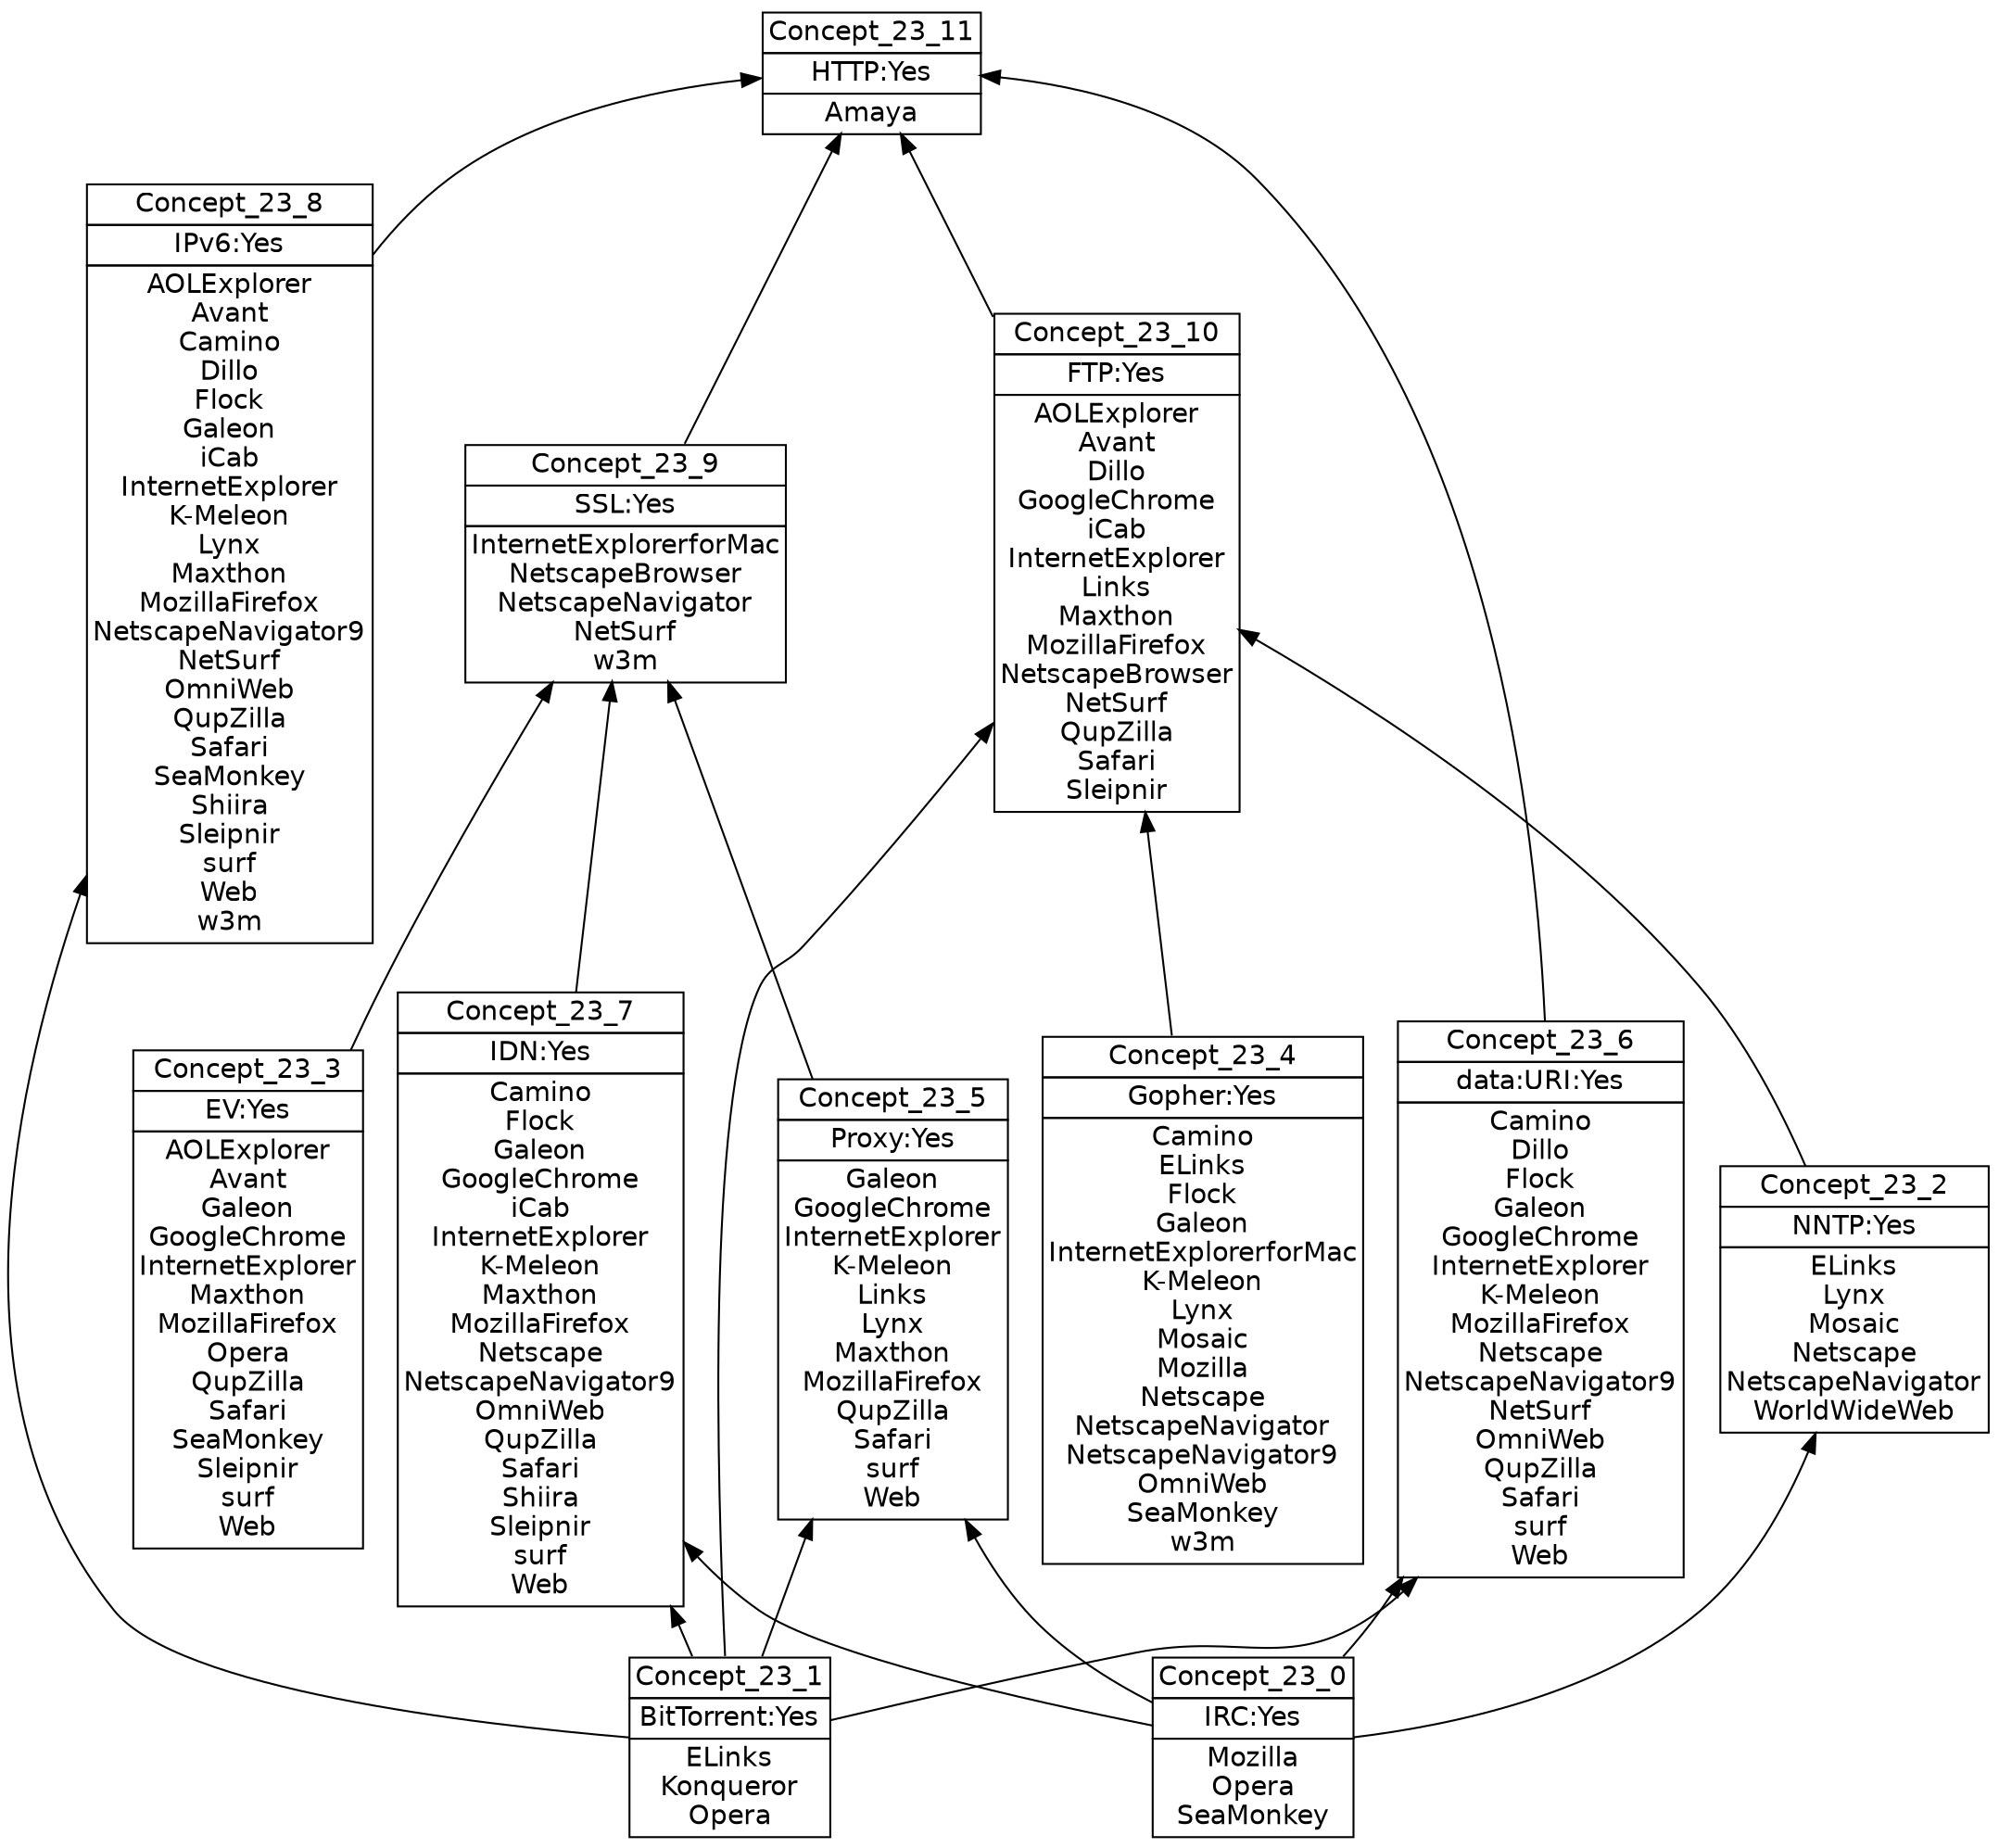 digraph G { 
	rankdir=BT;
	margin=0;
	node [margin="0.03,0.03",fontname="DejaVu Sans"];
	ranksep=0.3;
	nodesep=0.2;
//graph[label="name:23,concept number:12,object number:36,attribute number:12"
5 [shape=none,label=<<table border="0" cellborder="1" cellspacing="0" port="p"><tr><td>Concept_23_0</td></tr><tr><td>IRC:Yes<br/></td></tr><tr><td>Mozilla<br/>Opera<br/>SeaMonkey<br/></td></tr></table>>];
9 [shape=none,label=<<table border="0" cellborder="1" cellspacing="0" port="p"><tr><td>Concept_23_1</td></tr><tr><td>BitTorrent:Yes<br/></td></tr><tr><td>ELinks<br/>Konqueror<br/>Opera<br/></td></tr></table>>];
2 [shape=none,label=<<table border="0" cellborder="1" cellspacing="0" port="p"><tr><td>Concept_23_2</td></tr><tr><td>NNTP:Yes<br/></td></tr><tr><td>ELinks<br/>Lynx<br/>Mosaic<br/>Netscape<br/>NetscapeNavigator<br/>WorldWideWeb<br/></td></tr></table>>];
4 [shape=none,label=<<table border="0" cellborder="1" cellspacing="0" port="p"><tr><td>Concept_23_3</td></tr><tr><td>EV:Yes<br/></td></tr><tr><td>AOLExplorer<br/>Avant<br/>Galeon<br/>GoogleChrome<br/>InternetExplorer<br/>Maxthon<br/>MozillaFirefox<br/>Opera<br/>QupZilla<br/>Safari<br/>SeaMonkey<br/>Sleipnir<br/>surf<br/>Web<br/></td></tr></table>>];
6 [shape=none,label=<<table border="0" cellborder="1" cellspacing="0" port="p"><tr><td>Concept_23_4</td></tr><tr><td>Gopher:Yes<br/></td></tr><tr><td>Camino<br/>ELinks<br/>Flock<br/>Galeon<br/>InternetExplorerforMac<br/>K-Meleon<br/>Lynx<br/>Mosaic<br/>Mozilla<br/>Netscape<br/>NetscapeNavigator<br/>NetscapeNavigator9<br/>OmniWeb<br/>SeaMonkey<br/>w3m<br/></td></tr></table>>];
8 [shape=none,label=<<table border="0" cellborder="1" cellspacing="0" port="p"><tr><td>Concept_23_6</td></tr><tr><td>data:URI:Yes<br/></td></tr><tr><td>Camino<br/>Dillo<br/>Flock<br/>Galeon<br/>GoogleChrome<br/>InternetExplorer<br/>K-Meleon<br/>MozillaFirefox<br/>Netscape<br/>NetscapeNavigator9<br/>NetSurf<br/>OmniWeb<br/>QupZilla<br/>Safari<br/>surf<br/>Web<br/></td></tr></table>>];
7 [shape=none,label=<<table border="0" cellborder="1" cellspacing="0" port="p"><tr><td>Concept_23_7</td></tr><tr><td>IDN:Yes<br/></td></tr><tr><td>Camino<br/>Flock<br/>Galeon<br/>GoogleChrome<br/>iCab<br/>InternetExplorer<br/>K-Meleon<br/>Maxthon<br/>MozillaFirefox<br/>Netscape<br/>NetscapeNavigator9<br/>OmniWeb<br/>QupZilla<br/>Safari<br/>Shiira<br/>Sleipnir<br/>surf<br/>Web<br/></td></tr></table>>];
10 [shape=none,label=<<table border="0" cellborder="1" cellspacing="0" port="p"><tr><td>Concept_23_8</td></tr><tr><td>IPv6:Yes<br/></td></tr><tr><td>AOLExplorer<br/>Avant<br/>Camino<br/>Dillo<br/>Flock<br/>Galeon<br/>iCab<br/>InternetExplorer<br/>K-Meleon<br/>Lynx<br/>Maxthon<br/>MozillaFirefox<br/>NetscapeNavigator9<br/>NetSurf<br/>OmniWeb<br/>QupZilla<br/>Safari<br/>SeaMonkey<br/>Shiira<br/>Sleipnir<br/>surf<br/>Web<br/>w3m<br/></td></tr></table>>];
1 [shape=none,label=<<table border="0" cellborder="1" cellspacing="0" port="p"><tr><td>Concept_23_10</td></tr><tr><td>FTP:Yes<br/></td></tr><tr><td>AOLExplorer<br/>Avant<br/>Dillo<br/>GoogleChrome<br/>iCab<br/>InternetExplorer<br/>Links<br/>Maxthon<br/>MozillaFirefox<br/>NetscapeBrowser<br/>NetSurf<br/>QupZilla<br/>Safari<br/>Sleipnir<br/></td></tr></table>>];
3 [shape=none,label=<<table border="0" cellborder="1" cellspacing="0" port="p"><tr><td>Concept_23_9</td></tr><tr><td>SSL:Yes<br/></td></tr><tr><td>InternetExplorerforMac<br/>NetscapeBrowser<br/>NetscapeNavigator<br/>NetSurf<br/>w3m<br/></td></tr></table>>];
0 [shape=none,label=<<table border="0" cellborder="1" cellspacing="0" port="p"><tr><td>Concept_23_11</td></tr><tr><td>HTTP:Yes<br/></td></tr><tr><td>Amaya<br/></td></tr></table>>];
11 [shape=none,label=<<table border="0" cellborder="1" cellspacing="0" port="p"><tr><td>Concept_23_5</td></tr><tr><td>Proxy:Yes<br/></td></tr><tr><td>Galeon<br/>GoogleChrome<br/>InternetExplorer<br/>K-Meleon<br/>Links<br/>Lynx<br/>Maxthon<br/>MozillaFirefox<br/>QupZilla<br/>Safari<br/>surf<br/>Web<br/></td></tr></table>>];
	5:p -> 2:p
	5:p -> 8:p
	9:p -> 8:p
	5:p -> 7:p
	9:p -> 7:p
	9:p -> 10:p
	2:p -> 1:p
	9:p -> 1:p
	6:p -> 1:p
	7:p -> 3:p
	4:p -> 3:p
	11:p -> 3:p
	1:p -> 0:p
	8:p -> 0:p
	10:p -> 0:p
	3:p -> 0:p
	9:p -> 11:p
	5:p -> 11:p
}